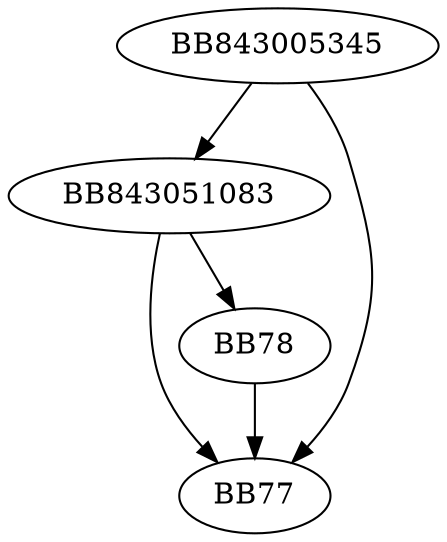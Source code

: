 digraph G{
	BB843005345->BB843051083;
	BB843005345->BB77;
	BB843051083->BB78;
	BB843051083->BB77;
	BB78->BB77;
}

